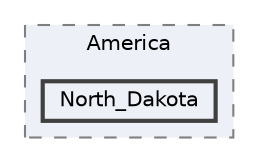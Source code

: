 digraph "C:/Users/LukeMabie/documents/Development/Password_Saver_Using_Django-master/venv/Lib/site-packages/tzdata/zoneinfo/America/North_Dakota"
{
 // LATEX_PDF_SIZE
  bgcolor="transparent";
  edge [fontname=Helvetica,fontsize=10,labelfontname=Helvetica,labelfontsize=10];
  node [fontname=Helvetica,fontsize=10,shape=box,height=0.2,width=0.4];
  compound=true
  subgraph clusterdir_0e09af9477bada020b8ba6ee6ae963d5 {
    graph [ bgcolor="#edf0f7", pencolor="grey50", label="America", fontname=Helvetica,fontsize=10 style="filled,dashed", URL="dir_0e09af9477bada020b8ba6ee6ae963d5.html",tooltip=""]
  dir_c3d4e7af5d8bf1bbbc0210415fcf2bf4 [label="North_Dakota", fillcolor="#edf0f7", color="grey25", style="filled,bold", URL="dir_c3d4e7af5d8bf1bbbc0210415fcf2bf4.html",tooltip=""];
  }
}

